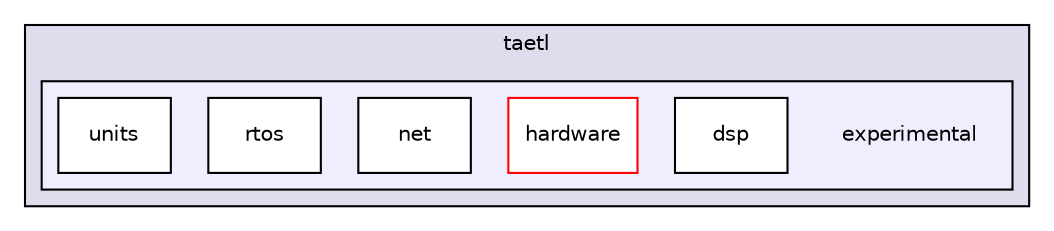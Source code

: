digraph "/home/travis/build/tobanteAudio/taetl/taetl/experimental" {
  compound=true
  node [ fontsize="10", fontname="Helvetica"];
  edge [ labelfontsize="10", labelfontname="Helvetica"];
  subgraph clusterdir_fd5e81ee6634c2f09904e4248600f39b {
    graph [ bgcolor="#ddddee", pencolor="black", label="taetl" fontname="Helvetica", fontsize="10", URL="dir_fd5e81ee6634c2f09904e4248600f39b.html"]
  subgraph clusterdir_eaa2feafe1d43c0ec518e4b789497441 {
    graph [ bgcolor="#eeeeff", pencolor="black", label="" URL="dir_eaa2feafe1d43c0ec518e4b789497441.html"];
    dir_eaa2feafe1d43c0ec518e4b789497441 [shape=plaintext label="experimental"];
    dir_6ecb9db0f43dfa41a774dce6c964ff19 [shape=box label="dsp" color="black" fillcolor="white" style="filled" URL="dir_6ecb9db0f43dfa41a774dce6c964ff19.html"];
    dir_67625e5243136b0e3d1b68569a9f16e4 [shape=box label="hardware" color="red" fillcolor="white" style="filled" URL="dir_67625e5243136b0e3d1b68569a9f16e4.html"];
    dir_bee0b064f5e8bd6f9f2098443e012b80 [shape=box label="net" color="black" fillcolor="white" style="filled" URL="dir_bee0b064f5e8bd6f9f2098443e012b80.html"];
    dir_3accd0794a8d904fa7f88258baac3e47 [shape=box label="rtos" color="black" fillcolor="white" style="filled" URL="dir_3accd0794a8d904fa7f88258baac3e47.html"];
    dir_cf33192ee4357be40e1a5d94d5627de0 [shape=box label="units" color="black" fillcolor="white" style="filled" URL="dir_cf33192ee4357be40e1a5d94d5627de0.html"];
  }
  }
}
